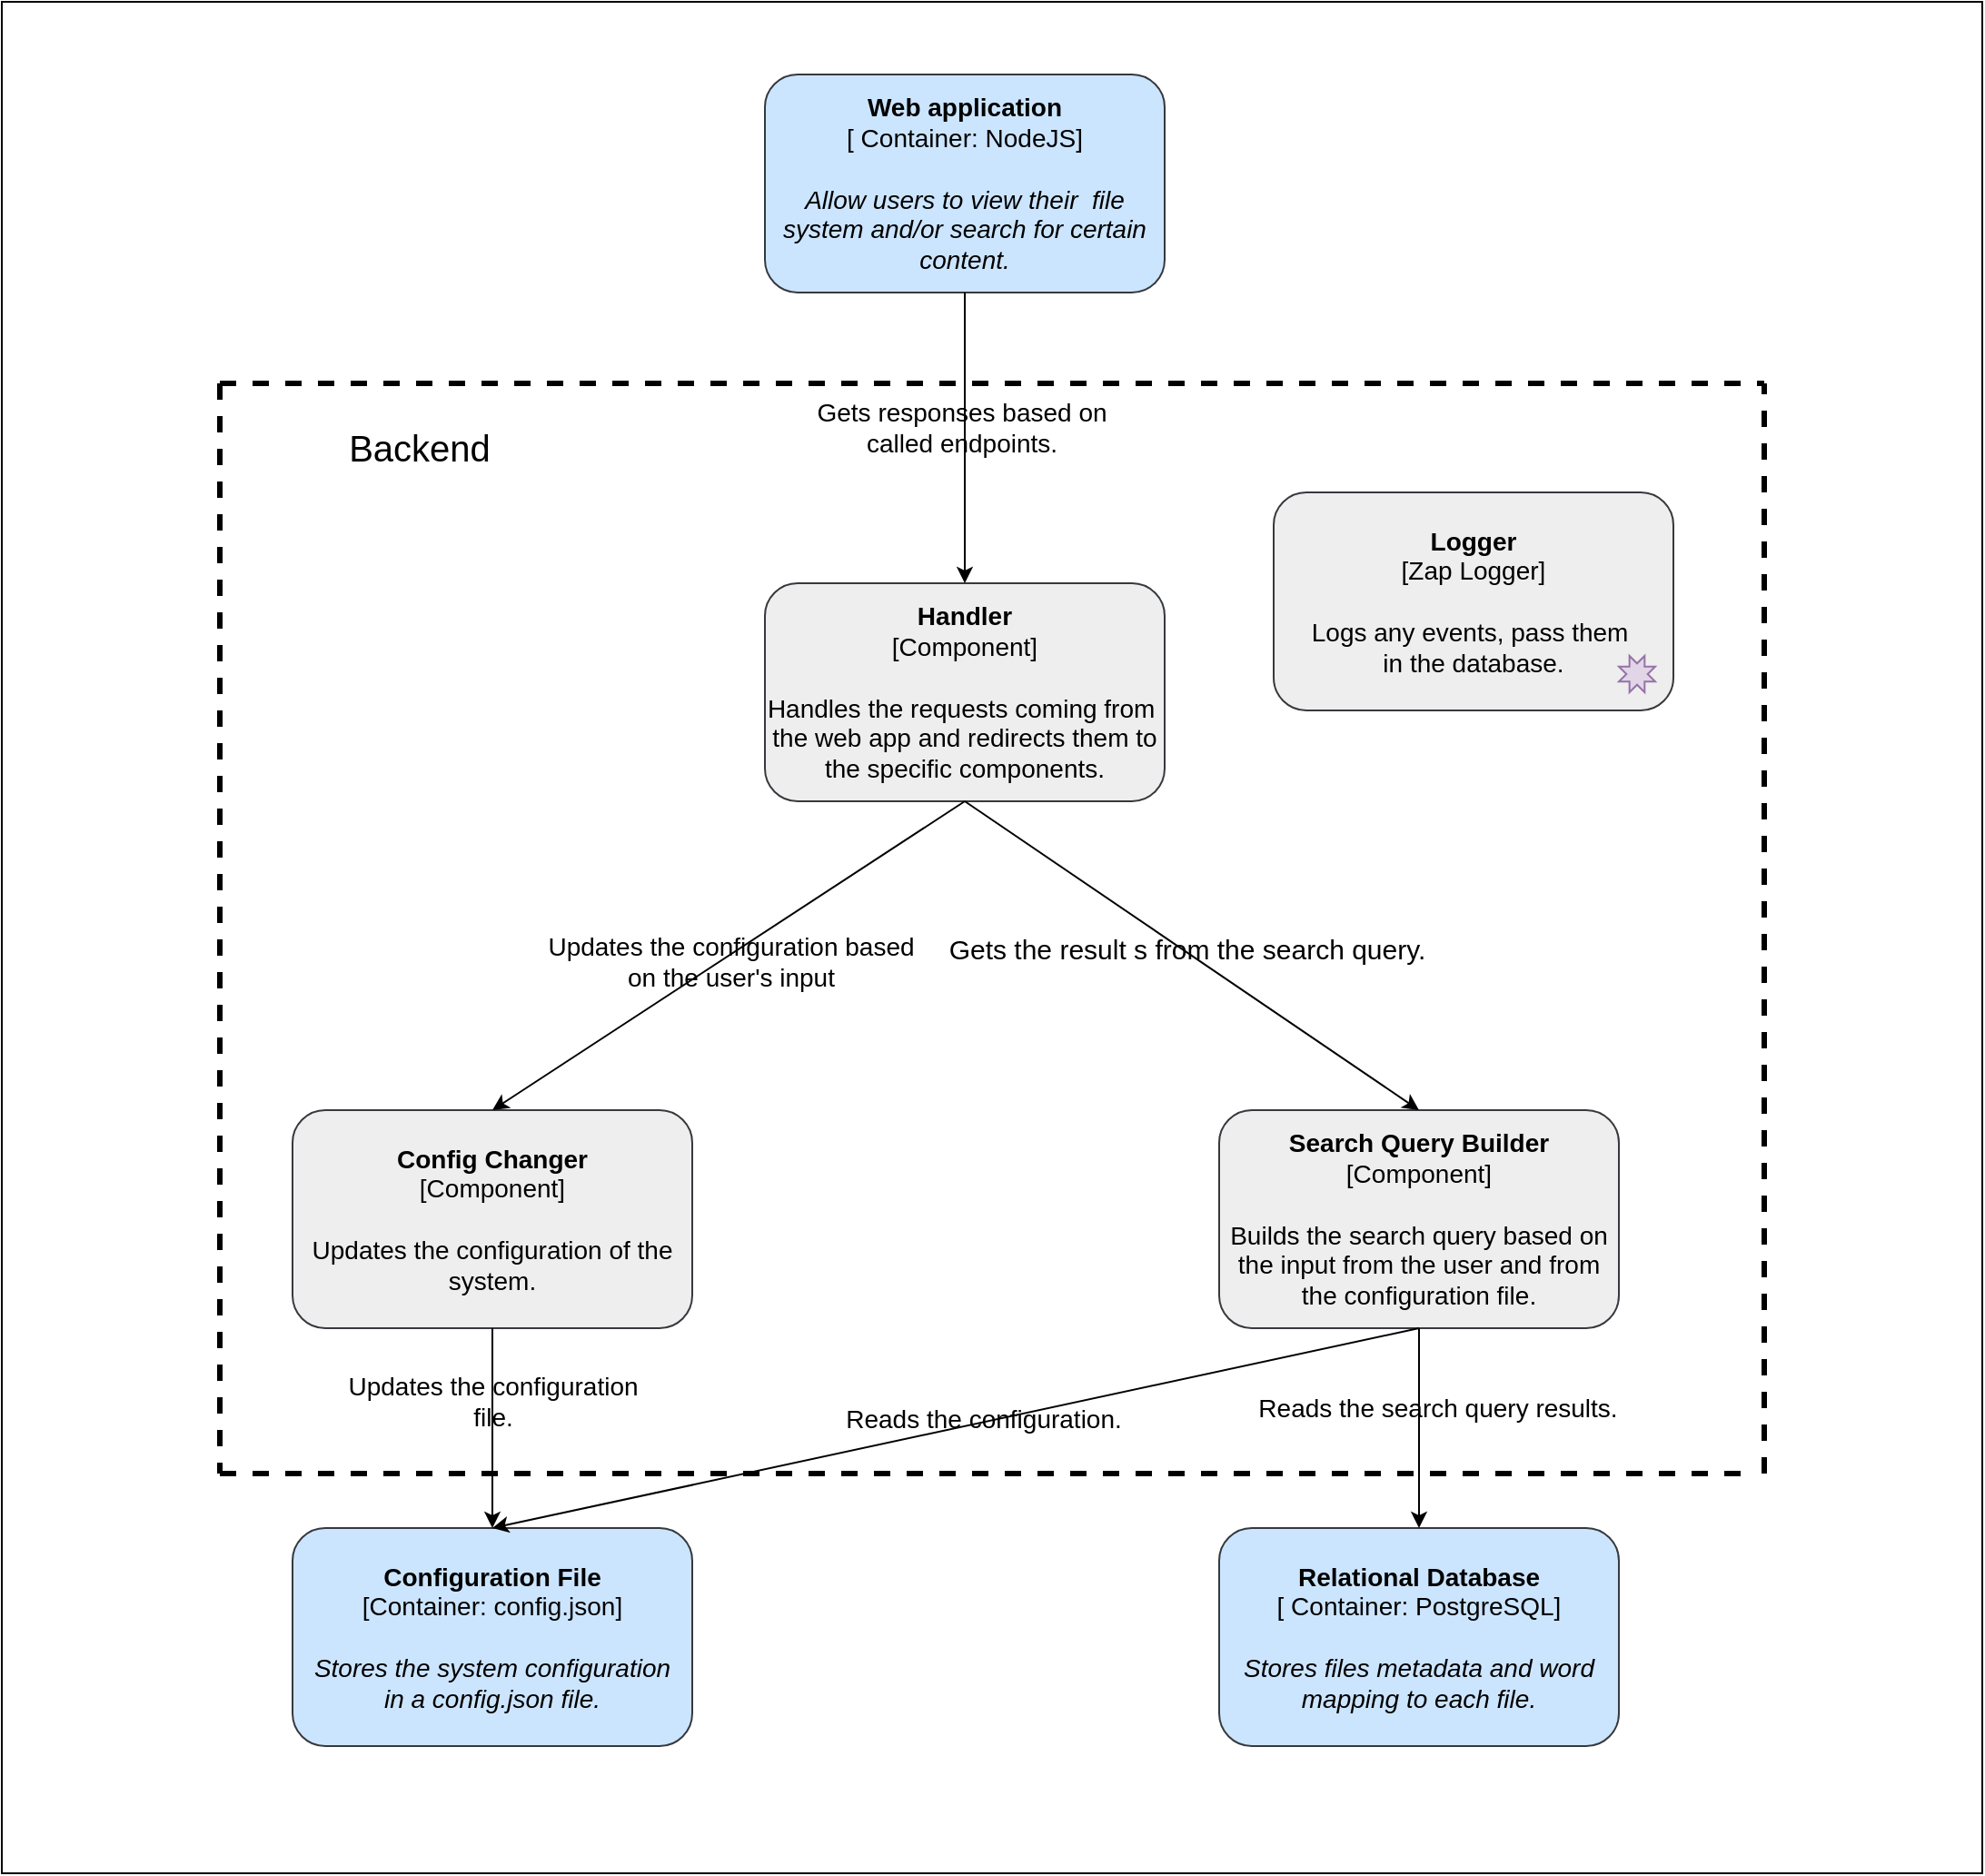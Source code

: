 <mxfile version="22.1.22" type="embed">
  <diagram id="F_WxJqyK1C6QrTPbM4rH" name="Page-1">
    <mxGraphModel dx="2580" dy="2440" grid="1" gridSize="10" guides="1" tooltips="1" connect="1" arrows="1" fold="1" page="1" pageScale="1" pageWidth="850" pageHeight="1100" math="0" shadow="0">
      <root>
        <mxCell id="0" />
        <mxCell id="1" parent="0" />
        <mxCell id="50" value="" style="rounded=0;whiteSpace=wrap;html=1;" vertex="1" parent="1">
          <mxGeometry x="-30" y="-630" width="1090" height="1030" as="geometry" />
        </mxCell>
        <mxCell id="2" value="&lt;b style=&quot;border-color: var(--border-color); font-size: 14px;&quot;&gt;Web application&lt;/b&gt;&lt;div style=&quot;border-color: var(--border-color); font-size: 14px;&quot;&gt;&lt;font style=&quot;border-color: var(--border-color); font-size: 14px;&quot;&gt;[ Container: NodeJS]&lt;/font&gt;&lt;/div&gt;&lt;div style=&quot;border-color: var(--border-color); font-size: 14px;&quot;&gt;&lt;font style=&quot;border-color: var(--border-color); font-size: 14px;&quot;&gt;&lt;br style=&quot;border-color: var(--border-color); font-size: 14px;&quot;&gt;&lt;/font&gt;&lt;/div&gt;&lt;div style=&quot;border-color: var(--border-color); font-size: 14px;&quot;&gt;&lt;i style=&quot;border-color: var(--border-color); font-size: 14px;&quot;&gt;Allow users to view their&amp;nbsp; file system and/or search for certain content.&lt;/i&gt;&lt;/div&gt;" style="rounded=1;whiteSpace=wrap;html=1;fillColor=#cce5ff;strokeColor=#36393d;fontSize=14;" parent="1" vertex="1">
          <mxGeometry x="390" y="-590" width="220" height="120" as="geometry" />
        </mxCell>
        <mxCell id="5" value="&lt;span style=&quot;font-size: 14px; background-color: initial;&quot;&gt;&lt;b style=&quot;font-size: 14px;&quot;&gt;Search Query Builder&lt;br style=&quot;font-size: 14px;&quot;&gt;&lt;/b&gt;[Component]&lt;br style=&quot;font-size: 14px;&quot;&gt;&lt;br style=&quot;font-size: 14px;&quot;&gt;Builds the search query based on&lt;br style=&quot;font-size: 14px;&quot;&gt;the input from the user and from the configuration file.&lt;br style=&quot;font-size: 14px;&quot;&gt;&lt;/span&gt;" style="rounded=1;whiteSpace=wrap;html=1;fillColor=#eeeeee;strokeColor=#36393d;fontSize=14;" parent="1" vertex="1">
          <mxGeometry x="640" y="-20" width="220" height="120" as="geometry" />
        </mxCell>
        <mxCell id="6" value="&lt;span style=&quot;font-size: 14px; background-color: initial;&quot;&gt;&lt;b style=&quot;font-size: 14px;&quot;&gt;Logger&lt;br style=&quot;font-size: 14px;&quot;&gt;&lt;/b&gt;[Zap Logger]&lt;br style=&quot;font-size: 14px;&quot;&gt;&lt;br style=&quot;font-size: 14px;&quot;&gt;Logs any events, pass them&amp;nbsp;&lt;br style=&quot;font-size: 14px;&quot;&gt;in the database.&lt;br style=&quot;font-size: 14px;&quot;&gt;&lt;/span&gt;" style="rounded=1;whiteSpace=wrap;html=1;fillColor=#eeeeee;strokeColor=#36393d;fontSize=14;" parent="1" vertex="1">
          <mxGeometry x="670" y="-360" width="220" height="120" as="geometry" />
        </mxCell>
        <mxCell id="7" value="" style="verticalLabelPosition=bottom;verticalAlign=top;html=1;shape=mxgraph.basic.8_point_star;fillColor=#e1d5e7;strokeColor=#9673a6;" parent="1" vertex="1">
          <mxGeometry x="860" y="-270" width="20" height="20" as="geometry" />
        </mxCell>
        <mxCell id="10" value="&lt;span style=&quot;font-size: 14px; background-color: initial;&quot;&gt;&lt;b style=&quot;font-size: 14px;&quot;&gt;Config Changer&lt;br style=&quot;font-size: 14px;&quot;&gt;&lt;/b&gt;[Component]&lt;br style=&quot;font-size: 14px;&quot;&gt;&lt;br style=&quot;font-size: 14px;&quot;&gt;Updates the configuration of the system.&lt;br style=&quot;font-size: 14px;&quot;&gt;&lt;/span&gt;" style="rounded=1;whiteSpace=wrap;html=1;fillColor=#eeeeee;strokeColor=#36393d;fontSize=14;" parent="1" vertex="1">
          <mxGeometry x="130" y="-20" width="220" height="120" as="geometry" />
        </mxCell>
        <mxCell id="21" value="" style="endArrow=none;dashed=1;html=1;rounded=0;strokeWidth=3;" parent="1" edge="1">
          <mxGeometry width="50" height="50" relative="1" as="geometry">
            <mxPoint x="90" y="-420" as="sourcePoint" />
            <mxPoint x="90" y="180" as="targetPoint" />
          </mxGeometry>
        </mxCell>
        <mxCell id="22" value="" style="endArrow=none;dashed=1;html=1;rounded=0;strokeWidth=3;" parent="1" edge="1">
          <mxGeometry width="50" height="50" relative="1" as="geometry">
            <mxPoint x="90" y="180" as="sourcePoint" />
            <mxPoint x="930" y="180" as="targetPoint" />
          </mxGeometry>
        </mxCell>
        <mxCell id="23" value="" style="endArrow=none;dashed=1;html=1;rounded=0;strokeWidth=3;" parent="1" edge="1">
          <mxGeometry width="50" height="50" relative="1" as="geometry">
            <mxPoint x="940" y="180" as="sourcePoint" />
            <mxPoint x="940" y="-420" as="targetPoint" />
          </mxGeometry>
        </mxCell>
        <mxCell id="24" value="" style="endArrow=none;dashed=1;html=1;rounded=0;strokeWidth=3;" parent="1" edge="1">
          <mxGeometry width="50" height="50" relative="1" as="geometry">
            <mxPoint x="90" y="-420" as="sourcePoint" />
            <mxPoint x="940" y="-420" as="targetPoint" />
          </mxGeometry>
        </mxCell>
        <mxCell id="25" value="&lt;font style=&quot;font-size: 20px;&quot;&gt;Backend&lt;/font&gt;" style="text;html=1;strokeColor=none;fillColor=none;align=center;verticalAlign=middle;whiteSpace=wrap;rounded=0;fontSize=20;" parent="1" vertex="1">
          <mxGeometry x="90" y="-400" width="220" height="30" as="geometry" />
        </mxCell>
        <mxCell id="27" value="&lt;font style=&quot;font-size: 14px;&quot;&gt;&lt;b style=&quot;font-size: 14px;&quot;&gt;Relational Database&lt;/b&gt;&lt;br style=&quot;font-size: 14px;&quot;&gt;&lt;/font&gt;&lt;div style=&quot;font-size: 14px;&quot;&gt;[ Container: PostgreSQL]&lt;/div&gt;&lt;div style=&quot;font-size: 14px;&quot;&gt;&lt;br style=&quot;font-size: 14px;&quot;&gt;&lt;/div&gt;&lt;div style=&quot;font-size: 14px;&quot;&gt;&lt;i style=&quot;font-size: 14px;&quot;&gt;Stores files metadata and word&lt;/i&gt;&lt;/div&gt;&lt;div style=&quot;font-size: 14px;&quot;&gt;&lt;i style=&quot;font-size: 14px;&quot;&gt;mapping to each file.&lt;/i&gt;&lt;/div&gt;" style="rounded=1;whiteSpace=wrap;html=1;fillColor=#cce5ff;strokeColor=#36393d;fontSize=14;" parent="1" vertex="1">
          <mxGeometry x="640" y="210" width="220" height="120" as="geometry" />
        </mxCell>
        <mxCell id="29" value="&lt;span style=&quot;font-size: 14px; background-color: initial;&quot;&gt;&lt;b style=&quot;font-size: 14px;&quot;&gt;Configuration File&lt;br style=&quot;font-size: 14px;&quot;&gt;&lt;/b&gt;[Container: config.json]&lt;/span&gt;&lt;br style=&quot;font-size: 14px;&quot;&gt;&lt;div style=&quot;font-size: 14px;&quot;&gt;&lt;br style=&quot;font-size: 14px;&quot;&gt;&lt;/div&gt;&lt;div style=&quot;font-size: 14px;&quot;&gt;&lt;i style=&quot;font-size: 14px;&quot;&gt;Stores the system configuration&lt;br style=&quot;font-size: 14px;&quot;&gt;&lt;/i&gt;&lt;/div&gt;&lt;div style=&quot;font-size: 14px;&quot;&gt;&lt;i style=&quot;font-size: 14px;&quot;&gt;in a config.json file.&lt;/i&gt;&lt;/div&gt;" style="rounded=1;whiteSpace=wrap;html=1;fillColor=#cce5ff;strokeColor=#36393d;fontSize=14;" parent="1" vertex="1">
          <mxGeometry x="130" y="210" width="220" height="120" as="geometry" />
        </mxCell>
        <mxCell id="30" value="" style="endArrow=classic;html=1;rounded=0;entryX=0.5;entryY=0;entryDx=0;entryDy=0;" parent="1" target="29" edge="1">
          <mxGeometry width="50" height="50" relative="1" as="geometry">
            <mxPoint x="240" y="100" as="sourcePoint" />
            <mxPoint x="510" y="-10" as="targetPoint" />
          </mxGeometry>
        </mxCell>
        <mxCell id="31" value="&lt;font style=&quot;font-size: 14px;&quot;&gt;Updates the configuration&lt;br&gt;file.&lt;/font&gt;" style="edgeLabel;html=1;align=center;verticalAlign=middle;resizable=0;points=[];labelBackgroundColor=none;" parent="30" vertex="1" connectable="0">
          <mxGeometry y="-5" relative="1" as="geometry">
            <mxPoint x="5" y="-15" as="offset" />
          </mxGeometry>
        </mxCell>
        <mxCell id="38" value="" style="endArrow=classic;html=1;rounded=0;exitX=0.5;exitY=1;exitDx=0;exitDy=0;entryX=0.5;entryY=0;entryDx=0;entryDy=0;" parent="1" source="5" target="29" edge="1">
          <mxGeometry width="50" height="50" relative="1" as="geometry">
            <mxPoint x="590" y="-20" as="sourcePoint" />
            <mxPoint x="640" y="-70" as="targetPoint" />
          </mxGeometry>
        </mxCell>
        <mxCell id="39" value="Reads the configuration." style="edgeLabel;html=1;align=center;verticalAlign=middle;resizable=0;points=[];labelBackgroundColor=none;fontSize=14;fontColor=default;" parent="38" vertex="1" connectable="0">
          <mxGeometry x="0.002" y="-3" relative="1" as="geometry">
            <mxPoint x="16" y="-2" as="offset" />
          </mxGeometry>
        </mxCell>
        <mxCell id="40" value="" style="endArrow=classic;html=1;rounded=0;exitX=0.5;exitY=1;exitDx=0;exitDy=0;entryX=0.5;entryY=0;entryDx=0;entryDy=0;" parent="1" source="5" target="27" edge="1">
          <mxGeometry width="50" height="50" relative="1" as="geometry">
            <mxPoint x="500" y="-70" as="sourcePoint" />
            <mxPoint x="550" y="-120" as="targetPoint" />
          </mxGeometry>
        </mxCell>
        <mxCell id="41" value="Reads the search query results." style="edgeLabel;html=1;align=center;verticalAlign=middle;resizable=0;points=[];labelBackgroundColor=none;fontSize=14;fontColor=#000000;" parent="40" vertex="1" connectable="0">
          <mxGeometry x="-0.196" y="-7" relative="1" as="geometry">
            <mxPoint x="17" as="offset" />
          </mxGeometry>
        </mxCell>
        <mxCell id="43" value="&lt;span style=&quot;font-size: 14px; background-color: initial;&quot;&gt;&lt;b style=&quot;font-size: 14px;&quot;&gt;Handler&lt;br style=&quot;font-size: 14px;&quot;&gt;&lt;/b&gt;[Component]&lt;br style=&quot;font-size: 14px;&quot;&gt;&lt;br style=&quot;font-size: 14px;&quot;&gt;Handles the requests coming from&amp;nbsp;&lt;br style=&quot;font-size: 14px;&quot;&gt;the web app and redirects them to&lt;br style=&quot;font-size: 14px;&quot;&gt;the specific components.&lt;br style=&quot;font-size: 14px;&quot;&gt;&lt;/span&gt;" style="rounded=1;whiteSpace=wrap;html=1;fillColor=#eeeeee;strokeColor=#36393d;fontSize=14;" parent="1" vertex="1">
          <mxGeometry x="390" y="-310" width="220" height="120" as="geometry" />
        </mxCell>
        <mxCell id="44" value="" style="endArrow=classic;html=1;rounded=0;exitX=0.5;exitY=1;exitDx=0;exitDy=0;entryX=0.5;entryY=0;entryDx=0;entryDy=0;" parent="1" source="43" target="10" edge="1">
          <mxGeometry width="50" height="50" relative="1" as="geometry">
            <mxPoint x="500" y="-110" as="sourcePoint" />
            <mxPoint x="550" y="-160" as="targetPoint" />
          </mxGeometry>
        </mxCell>
        <mxCell id="45" value="Updates the configuration based&lt;br style=&quot;font-size: 14px;&quot;&gt;on the user&#39;s input" style="edgeLabel;html=1;align=center;verticalAlign=middle;resizable=0;points=[];labelBackgroundColor=none;fontSize=14;" parent="44" vertex="1" connectable="0">
          <mxGeometry x="0.006" y="3" relative="1" as="geometry">
            <mxPoint as="offset" />
          </mxGeometry>
        </mxCell>
        <mxCell id="46" value="" style="endArrow=classic;html=1;rounded=0;exitX=0.5;exitY=1;exitDx=0;exitDy=0;entryX=0.5;entryY=0;entryDx=0;entryDy=0;" parent="1" source="43" target="5" edge="1">
          <mxGeometry width="50" height="50" relative="1" as="geometry">
            <mxPoint x="500" y="-110" as="sourcePoint" />
            <mxPoint x="550" y="-160" as="targetPoint" />
          </mxGeometry>
        </mxCell>
        <mxCell id="47" value="Gets the result s from the search query." style="edgeLabel;html=1;align=center;verticalAlign=middle;resizable=0;points=[];labelBackgroundColor=none;fontSize=15;" parent="46" vertex="1" connectable="0">
          <mxGeometry x="-0.033" y="2" relative="1" as="geometry">
            <mxPoint as="offset" />
          </mxGeometry>
        </mxCell>
        <mxCell id="48" value="" style="endArrow=classic;html=1;rounded=0;exitX=0.5;exitY=1;exitDx=0;exitDy=0;entryX=0.5;entryY=0;entryDx=0;entryDy=0;" parent="1" source="2" target="43" edge="1">
          <mxGeometry width="50" height="50" relative="1" as="geometry">
            <mxPoint x="500" y="-300" as="sourcePoint" />
            <mxPoint x="550" y="-350" as="targetPoint" />
          </mxGeometry>
        </mxCell>
        <mxCell id="49" value="Gets responses based on&lt;br style=&quot;font-size: 14px;&quot;&gt;called endpoints." style="edgeLabel;html=1;align=center;verticalAlign=middle;resizable=0;points=[];labelBackgroundColor=none;fontSize=14;" parent="48" vertex="1" connectable="0">
          <mxGeometry x="-0.064" y="-2" relative="1" as="geometry">
            <mxPoint y="-1" as="offset" />
          </mxGeometry>
        </mxCell>
      </root>
    </mxGraphModel>
  </diagram>
</mxfile>
